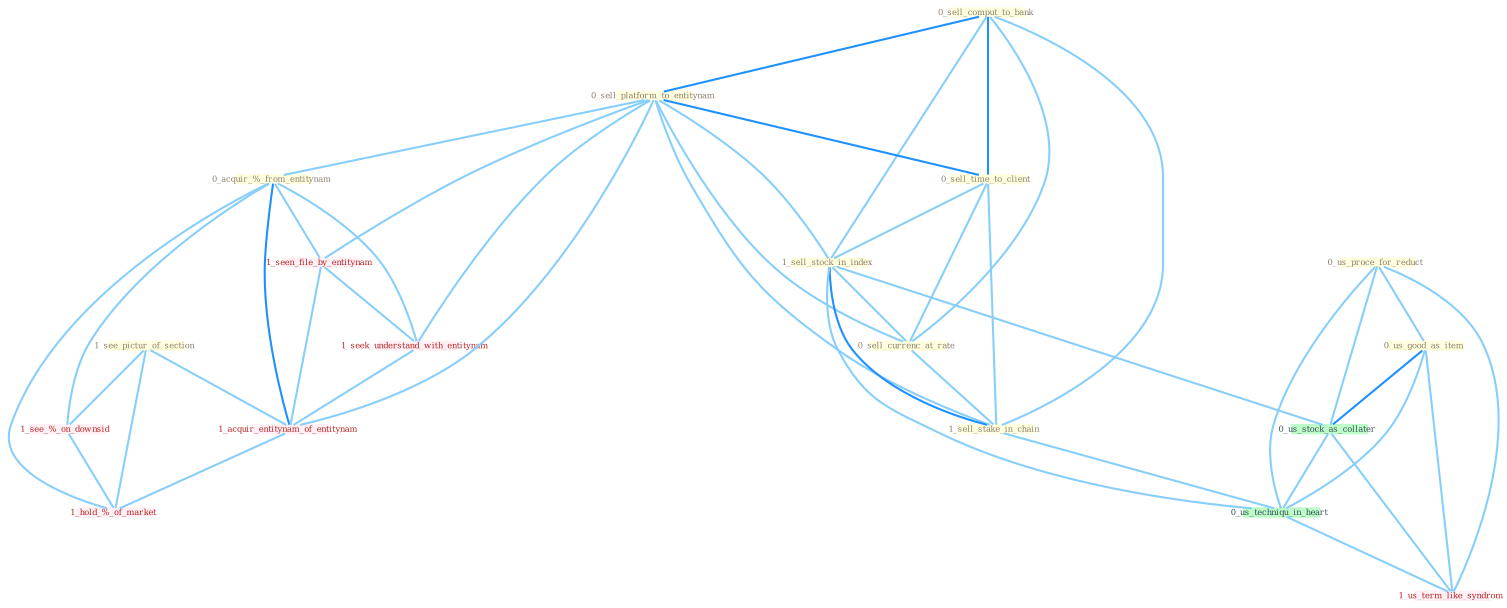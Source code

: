 Graph G{ 
    node
    [shape=polygon,style=filled,width=.5,height=.06,color="#BDFCC9",fixedsize=true,fontsize=4,
    fontcolor="#2f4f4f"];
    {node
    [color="#ffffe0", fontcolor="#8b7d6b"] "1_see_pictur_of_section " "0_us_proce_for_reduct " "0_us_good_as_item " "0_sell_comput_to_bank " "0_sell_platform_to_entitynam " "0_sell_time_to_client " "1_sell_stock_in_index " "0_sell_currenc_at_rate " "1_sell_stake_in_chain " "0_acquir_%_from_entitynam "}
{node [color="#fff0f5", fontcolor="#b22222"] "1_seen_file_by_entitynam " "1_seek_understand_with_entitynam " "1_acquir_entitynam_of_entitynam " "1_see_%_on_downsid " "1_us_term_like_syndrom " "1_hold_%_of_market "}
edge [color="#B0E2FF"];

	"1_see_pictur_of_section " -- "1_acquir_entitynam_of_entitynam " [w="1", color="#87cefa" ];
	"1_see_pictur_of_section " -- "1_see_%_on_downsid " [w="1", color="#87cefa" ];
	"1_see_pictur_of_section " -- "1_hold_%_of_market " [w="1", color="#87cefa" ];
	"0_us_proce_for_reduct " -- "0_us_good_as_item " [w="1", color="#87cefa" ];
	"0_us_proce_for_reduct " -- "0_us_stock_as_collater " [w="1", color="#87cefa" ];
	"0_us_proce_for_reduct " -- "0_us_techniqu_in_heart " [w="1", color="#87cefa" ];
	"0_us_proce_for_reduct " -- "1_us_term_like_syndrom " [w="1", color="#87cefa" ];
	"0_us_good_as_item " -- "0_us_stock_as_collater " [w="2", color="#1e90ff" , len=0.8];
	"0_us_good_as_item " -- "0_us_techniqu_in_heart " [w="1", color="#87cefa" ];
	"0_us_good_as_item " -- "1_us_term_like_syndrom " [w="1", color="#87cefa" ];
	"0_sell_comput_to_bank " -- "0_sell_platform_to_entitynam " [w="2", color="#1e90ff" , len=0.8];
	"0_sell_comput_to_bank " -- "0_sell_time_to_client " [w="2", color="#1e90ff" , len=0.8];
	"0_sell_comput_to_bank " -- "1_sell_stock_in_index " [w="1", color="#87cefa" ];
	"0_sell_comput_to_bank " -- "0_sell_currenc_at_rate " [w="1", color="#87cefa" ];
	"0_sell_comput_to_bank " -- "1_sell_stake_in_chain " [w="1", color="#87cefa" ];
	"0_sell_platform_to_entitynam " -- "0_sell_time_to_client " [w="2", color="#1e90ff" , len=0.8];
	"0_sell_platform_to_entitynam " -- "1_sell_stock_in_index " [w="1", color="#87cefa" ];
	"0_sell_platform_to_entitynam " -- "0_sell_currenc_at_rate " [w="1", color="#87cefa" ];
	"0_sell_platform_to_entitynam " -- "1_sell_stake_in_chain " [w="1", color="#87cefa" ];
	"0_sell_platform_to_entitynam " -- "0_acquir_%_from_entitynam " [w="1", color="#87cefa" ];
	"0_sell_platform_to_entitynam " -- "1_seen_file_by_entitynam " [w="1", color="#87cefa" ];
	"0_sell_platform_to_entitynam " -- "1_seek_understand_with_entitynam " [w="1", color="#87cefa" ];
	"0_sell_platform_to_entitynam " -- "1_acquir_entitynam_of_entitynam " [w="1", color="#87cefa" ];
	"0_sell_time_to_client " -- "1_sell_stock_in_index " [w="1", color="#87cefa" ];
	"0_sell_time_to_client " -- "0_sell_currenc_at_rate " [w="1", color="#87cefa" ];
	"0_sell_time_to_client " -- "1_sell_stake_in_chain " [w="1", color="#87cefa" ];
	"1_sell_stock_in_index " -- "0_sell_currenc_at_rate " [w="1", color="#87cefa" ];
	"1_sell_stock_in_index " -- "1_sell_stake_in_chain " [w="2", color="#1e90ff" , len=0.8];
	"1_sell_stock_in_index " -- "0_us_stock_as_collater " [w="1", color="#87cefa" ];
	"1_sell_stock_in_index " -- "0_us_techniqu_in_heart " [w="1", color="#87cefa" ];
	"0_sell_currenc_at_rate " -- "1_sell_stake_in_chain " [w="1", color="#87cefa" ];
	"1_sell_stake_in_chain " -- "0_us_techniqu_in_heart " [w="1", color="#87cefa" ];
	"0_acquir_%_from_entitynam " -- "1_seen_file_by_entitynam " [w="1", color="#87cefa" ];
	"0_acquir_%_from_entitynam " -- "1_seek_understand_with_entitynam " [w="1", color="#87cefa" ];
	"0_acquir_%_from_entitynam " -- "1_acquir_entitynam_of_entitynam " [w="2", color="#1e90ff" , len=0.8];
	"0_acquir_%_from_entitynam " -- "1_see_%_on_downsid " [w="1", color="#87cefa" ];
	"0_acquir_%_from_entitynam " -- "1_hold_%_of_market " [w="1", color="#87cefa" ];
	"1_seen_file_by_entitynam " -- "1_seek_understand_with_entitynam " [w="1", color="#87cefa" ];
	"1_seen_file_by_entitynam " -- "1_acquir_entitynam_of_entitynam " [w="1", color="#87cefa" ];
	"0_us_stock_as_collater " -- "0_us_techniqu_in_heart " [w="1", color="#87cefa" ];
	"0_us_stock_as_collater " -- "1_us_term_like_syndrom " [w="1", color="#87cefa" ];
	"1_seek_understand_with_entitynam " -- "1_acquir_entitynam_of_entitynam " [w="1", color="#87cefa" ];
	"1_acquir_entitynam_of_entitynam " -- "1_hold_%_of_market " [w="1", color="#87cefa" ];
	"0_us_techniqu_in_heart " -- "1_us_term_like_syndrom " [w="1", color="#87cefa" ];
	"1_see_%_on_downsid " -- "1_hold_%_of_market " [w="1", color="#87cefa" ];
}